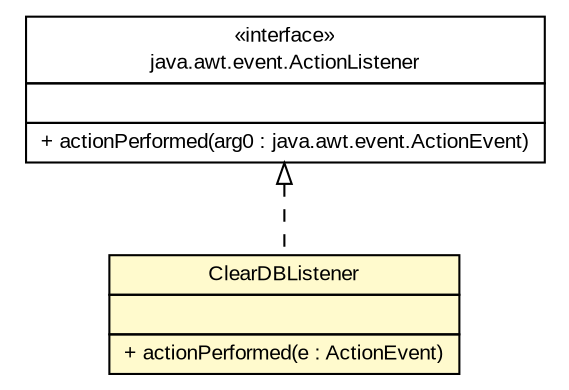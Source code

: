 #!/usr/local/bin/dot
#
# Class diagram 
# Generated by UMLGraph version 5.2 (http://www.umlgraph.org/)
#

digraph G {
	edge [fontname="arial",fontsize=10,labelfontname="arial",labelfontsize=10];
	node [fontname="arial",fontsize=10,shape=plaintext];
	nodesep=0.25;
	ranksep=0.5;
	// tud.iir.gui.GUIManager.ClearDBListener
	c35520 [label=<<table title="tud.iir.gui.GUIManager.ClearDBListener" border="0" cellborder="1" cellspacing="0" cellpadding="2" port="p" bgcolor="lemonChiffon" href="./GUIManager.ClearDBListener.html">
		<tr><td><table border="0" cellspacing="0" cellpadding="1">
<tr><td align="center" balign="center"> ClearDBListener </td></tr>
		</table></td></tr>
		<tr><td><table border="0" cellspacing="0" cellpadding="1">
<tr><td align="left" balign="left">  </td></tr>
		</table></td></tr>
		<tr><td><table border="0" cellspacing="0" cellpadding="1">
<tr><td align="left" balign="left"> + actionPerformed(e : ActionEvent) </td></tr>
		</table></td></tr>
		</table>>, fontname="arial", fontcolor="black", fontsize=10.0];
	//tud.iir.gui.GUIManager.ClearDBListener implements java.awt.event.ActionListener
	c35623:p -> c35520:p [dir=back,arrowtail=empty,style=dashed];
	// java.awt.event.ActionListener
	c35623 [label=<<table title="java.awt.event.ActionListener" border="0" cellborder="1" cellspacing="0" cellpadding="2" port="p" href="http://java.sun.com/j2se/1.4.2/docs/api/java/awt/event/ActionListener.html">
		<tr><td><table border="0" cellspacing="0" cellpadding="1">
<tr><td align="center" balign="center"> &#171;interface&#187; </td></tr>
<tr><td align="center" balign="center"> java.awt.event.ActionListener </td></tr>
		</table></td></tr>
		<tr><td><table border="0" cellspacing="0" cellpadding="1">
<tr><td align="left" balign="left">  </td></tr>
		</table></td></tr>
		<tr><td><table border="0" cellspacing="0" cellpadding="1">
<tr><td align="left" balign="left"> + actionPerformed(arg0 : java.awt.event.ActionEvent) </td></tr>
		</table></td></tr>
		</table>>, fontname="arial", fontcolor="black", fontsize=10.0];
}

